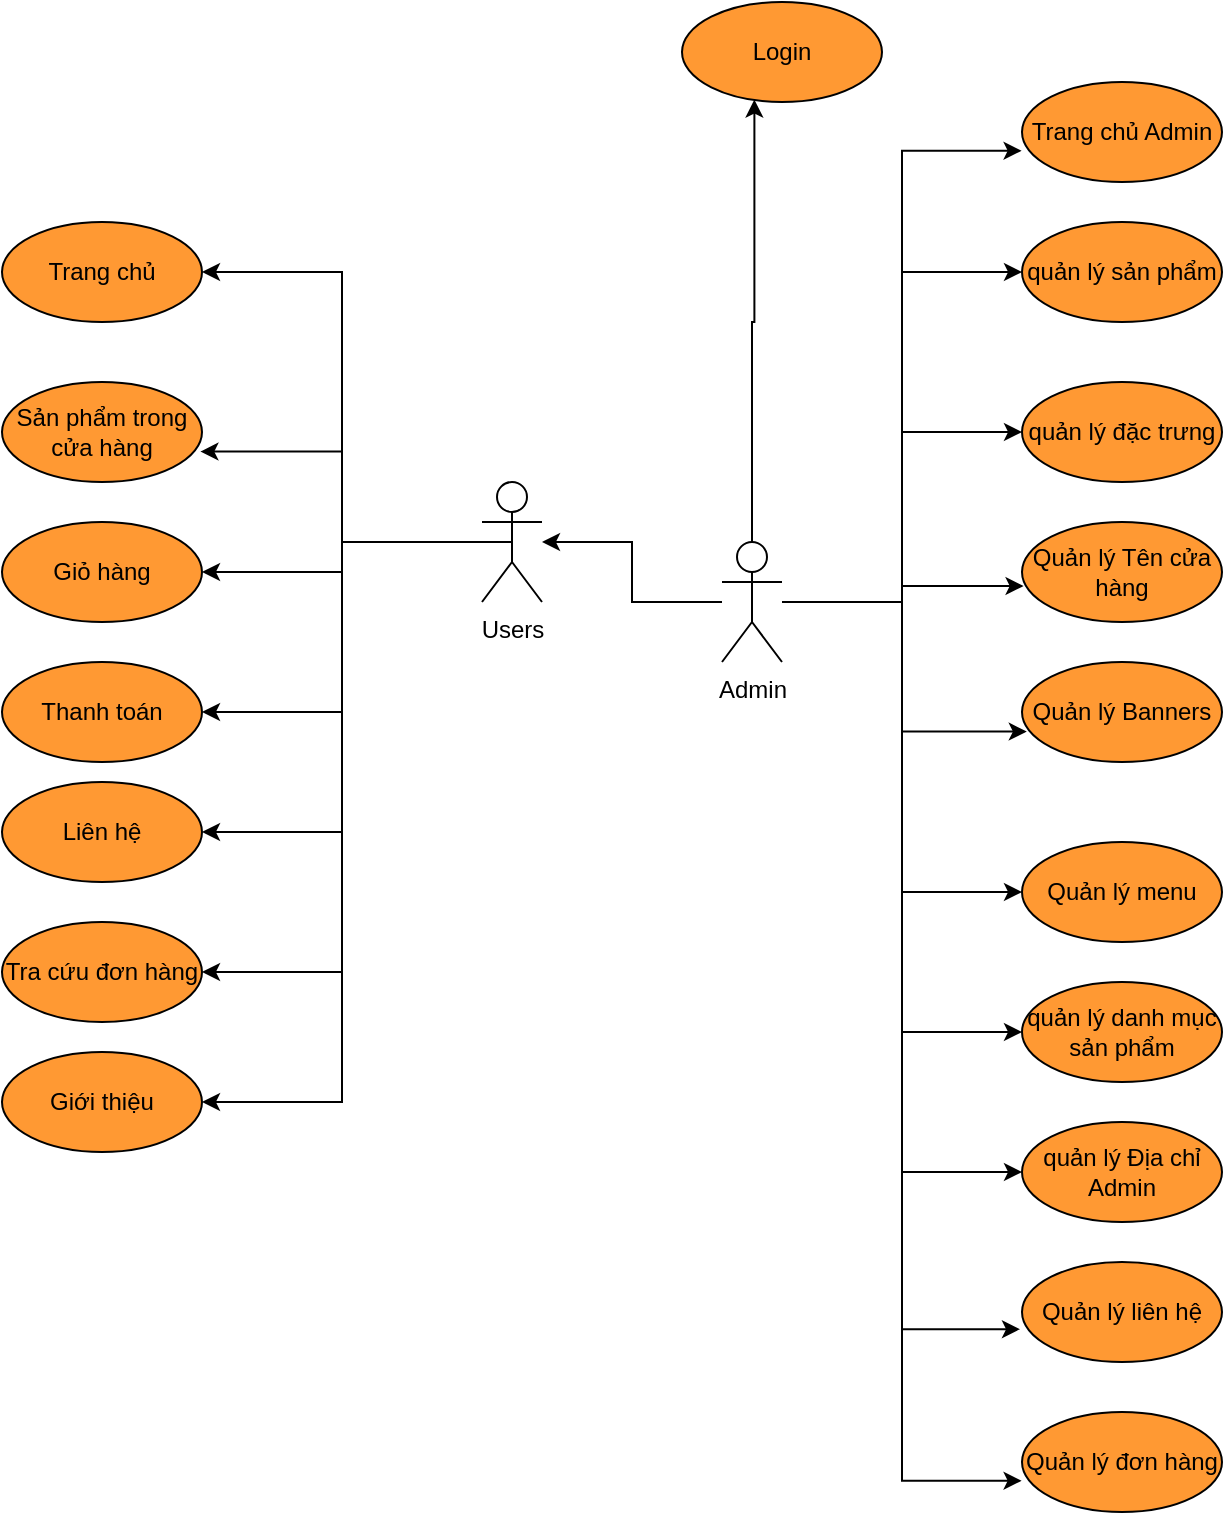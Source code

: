 <mxfile version="22.1.21" type="device">
  <diagram name="Page-1" id="Sa3PjpMdJ_gF2D_CngqN">
    <mxGraphModel dx="521" dy="613" grid="1" gridSize="10" guides="1" tooltips="1" connect="1" arrows="1" fold="1" page="1" pageScale="1" pageWidth="850" pageHeight="1100" math="0" shadow="0">
      <root>
        <mxCell id="0" />
        <mxCell id="1" parent="0" />
        <mxCell id="oByy2wQYsLUBBG1j0j8f-45" style="edgeStyle=orthogonalEdgeStyle;rounded=0;orthogonalLoop=1;jettySize=auto;html=1;exitX=0.5;exitY=0.5;exitDx=0;exitDy=0;exitPerimeter=0;entryX=1;entryY=0.5;entryDx=0;entryDy=0;" parent="1" source="oByy2wQYsLUBBG1j0j8f-1" target="oByy2wQYsLUBBG1j0j8f-2" edge="1">
          <mxGeometry relative="1" as="geometry" />
        </mxCell>
        <mxCell id="oByy2wQYsLUBBG1j0j8f-47" style="edgeStyle=orthogonalEdgeStyle;rounded=0;orthogonalLoop=1;jettySize=auto;html=1;" parent="1" source="oByy2wQYsLUBBG1j0j8f-1" target="oByy2wQYsLUBBG1j0j8f-4" edge="1">
          <mxGeometry relative="1" as="geometry" />
        </mxCell>
        <mxCell id="oByy2wQYsLUBBG1j0j8f-48" style="edgeStyle=orthogonalEdgeStyle;rounded=0;orthogonalLoop=1;jettySize=auto;html=1;entryX=1;entryY=0.5;entryDx=0;entryDy=0;" parent="1" source="oByy2wQYsLUBBG1j0j8f-1" target="oByy2wQYsLUBBG1j0j8f-5" edge="1">
          <mxGeometry relative="1" as="geometry" />
        </mxCell>
        <mxCell id="oByy2wQYsLUBBG1j0j8f-49" style="edgeStyle=orthogonalEdgeStyle;rounded=0;orthogonalLoop=1;jettySize=auto;html=1;entryX=1;entryY=0.5;entryDx=0;entryDy=0;" parent="1" source="oByy2wQYsLUBBG1j0j8f-1" target="oByy2wQYsLUBBG1j0j8f-6" edge="1">
          <mxGeometry relative="1" as="geometry" />
        </mxCell>
        <mxCell id="oByy2wQYsLUBBG1j0j8f-50" style="edgeStyle=orthogonalEdgeStyle;rounded=0;orthogonalLoop=1;jettySize=auto;html=1;entryX=1;entryY=0.5;entryDx=0;entryDy=0;" parent="1" source="oByy2wQYsLUBBG1j0j8f-1" target="oByy2wQYsLUBBG1j0j8f-7" edge="1">
          <mxGeometry relative="1" as="geometry" />
        </mxCell>
        <mxCell id="oByy2wQYsLUBBG1j0j8f-51" style="edgeStyle=orthogonalEdgeStyle;rounded=0;orthogonalLoop=1;jettySize=auto;html=1;entryX=1;entryY=0.5;entryDx=0;entryDy=0;" parent="1" source="oByy2wQYsLUBBG1j0j8f-1" target="oByy2wQYsLUBBG1j0j8f-17" edge="1">
          <mxGeometry relative="1" as="geometry" />
        </mxCell>
        <mxCell id="oByy2wQYsLUBBG1j0j8f-1" value="Users" style="shape=umlActor;verticalLabelPosition=bottom;verticalAlign=top;html=1;outlineConnect=0;" parent="1" vertex="1">
          <mxGeometry x="310" y="240" width="30" height="60" as="geometry" />
        </mxCell>
        <mxCell id="oByy2wQYsLUBBG1j0j8f-2" value="Trang chủ" style="ellipse;whiteSpace=wrap;html=1;fillColor=#FF9933;" parent="1" vertex="1">
          <mxGeometry x="70" y="110" width="100" height="50" as="geometry" />
        </mxCell>
        <mxCell id="oByy2wQYsLUBBG1j0j8f-3" value="Sản phẩm trong cửa hàng" style="ellipse;whiteSpace=wrap;html=1;fillColor=#FF9933;" parent="1" vertex="1">
          <mxGeometry x="70" y="190" width="100" height="50" as="geometry" />
        </mxCell>
        <mxCell id="oByy2wQYsLUBBG1j0j8f-4" value="Giỏ hàng" style="ellipse;whiteSpace=wrap;html=1;fillColor=#FF9933;" parent="1" vertex="1">
          <mxGeometry x="70" y="260" width="100" height="50" as="geometry" />
        </mxCell>
        <mxCell id="oByy2wQYsLUBBG1j0j8f-5" value="Thanh toán" style="ellipse;whiteSpace=wrap;html=1;fillColor=#FF9933;" parent="1" vertex="1">
          <mxGeometry x="70" y="330" width="100" height="50" as="geometry" />
        </mxCell>
        <mxCell id="oByy2wQYsLUBBG1j0j8f-6" value="Liên hệ" style="ellipse;whiteSpace=wrap;html=1;fillColor=#FF9933;" parent="1" vertex="1">
          <mxGeometry x="70" y="390" width="100" height="50" as="geometry" />
        </mxCell>
        <mxCell id="oByy2wQYsLUBBG1j0j8f-7" value="Tra cứu đơn hàng" style="ellipse;whiteSpace=wrap;html=1;fillColor=#FF9933;" parent="1" vertex="1">
          <mxGeometry x="70" y="460" width="100" height="50" as="geometry" />
        </mxCell>
        <mxCell id="oByy2wQYsLUBBG1j0j8f-17" value="Giới thiệu" style="ellipse;whiteSpace=wrap;html=1;fillColor=#FF9933;" parent="1" vertex="1">
          <mxGeometry x="70" y="525" width="100" height="50" as="geometry" />
        </mxCell>
        <mxCell id="oByy2wQYsLUBBG1j0j8f-38" style="edgeStyle=orthogonalEdgeStyle;rounded=0;orthogonalLoop=1;jettySize=auto;html=1;entryX=0;entryY=0.5;entryDx=0;entryDy=0;" parent="1" source="oByy2wQYsLUBBG1j0j8f-19" target="oByy2wQYsLUBBG1j0j8f-31" edge="1">
          <mxGeometry relative="1" as="geometry" />
        </mxCell>
        <mxCell id="oByy2wQYsLUBBG1j0j8f-39" style="edgeStyle=orthogonalEdgeStyle;rounded=0;orthogonalLoop=1;jettySize=auto;html=1;entryX=0;entryY=0.5;entryDx=0;entryDy=0;" parent="1" source="oByy2wQYsLUBBG1j0j8f-19" target="oByy2wQYsLUBBG1j0j8f-32" edge="1">
          <mxGeometry relative="1" as="geometry" />
        </mxCell>
        <mxCell id="oByy2wQYsLUBBG1j0j8f-41" style="edgeStyle=orthogonalEdgeStyle;rounded=0;orthogonalLoop=1;jettySize=auto;html=1;entryX=0;entryY=0.5;entryDx=0;entryDy=0;" parent="1" source="oByy2wQYsLUBBG1j0j8f-19" target="oByy2wQYsLUBBG1j0j8f-34" edge="1">
          <mxGeometry relative="1" as="geometry" />
        </mxCell>
        <mxCell id="oByy2wQYsLUBBG1j0j8f-52" style="edgeStyle=orthogonalEdgeStyle;rounded=0;orthogonalLoop=1;jettySize=auto;html=1;" parent="1" source="oByy2wQYsLUBBG1j0j8f-19" target="oByy2wQYsLUBBG1j0j8f-1" edge="1">
          <mxGeometry relative="1" as="geometry" />
        </mxCell>
        <mxCell id="ygEoYcgxXAFF0fWFpS0w-7" style="edgeStyle=orthogonalEdgeStyle;rounded=0;orthogonalLoop=1;jettySize=auto;html=1;entryX=0;entryY=0.5;entryDx=0;entryDy=0;" edge="1" parent="1" source="oByy2wQYsLUBBG1j0j8f-19" target="ygEoYcgxXAFF0fWFpS0w-6">
          <mxGeometry relative="1" as="geometry" />
        </mxCell>
        <mxCell id="ygEoYcgxXAFF0fWFpS0w-8" style="edgeStyle=orthogonalEdgeStyle;rounded=0;orthogonalLoop=1;jettySize=auto;html=1;entryX=0;entryY=0.5;entryDx=0;entryDy=0;" edge="1" parent="1" source="oByy2wQYsLUBBG1j0j8f-19" target="oByy2wQYsLUBBG1j0j8f-33">
          <mxGeometry relative="1" as="geometry" />
        </mxCell>
        <mxCell id="oByy2wQYsLUBBG1j0j8f-19" value="Admin" style="shape=umlActor;verticalLabelPosition=bottom;verticalAlign=top;html=1;outlineConnect=0;" parent="1" vertex="1">
          <mxGeometry x="430" y="270" width="30" height="60" as="geometry" />
        </mxCell>
        <mxCell id="oByy2wQYsLUBBG1j0j8f-27" value="Login" style="ellipse;whiteSpace=wrap;html=1;fillColor=#FF9933;" parent="1" vertex="1">
          <mxGeometry x="410" width="100" height="50" as="geometry" />
        </mxCell>
        <mxCell id="oByy2wQYsLUBBG1j0j8f-29" value="Trang chủ Admin" style="ellipse;whiteSpace=wrap;html=1;fillColor=#FF9933;" parent="1" vertex="1">
          <mxGeometry x="580" y="40" width="100" height="50" as="geometry" />
        </mxCell>
        <mxCell id="oByy2wQYsLUBBG1j0j8f-30" style="edgeStyle=orthogonalEdgeStyle;rounded=0;orthogonalLoop=1;jettySize=auto;html=1;entryX=0.362;entryY=0.976;entryDx=0;entryDy=0;entryPerimeter=0;" parent="1" source="oByy2wQYsLUBBG1j0j8f-19" target="oByy2wQYsLUBBG1j0j8f-27" edge="1">
          <mxGeometry relative="1" as="geometry" />
        </mxCell>
        <mxCell id="oByy2wQYsLUBBG1j0j8f-31" value="quản lý sản phẩm" style="ellipse;whiteSpace=wrap;html=1;fillColor=#FF9933;" parent="1" vertex="1">
          <mxGeometry x="580" y="110" width="100" height="50" as="geometry" />
        </mxCell>
        <mxCell id="oByy2wQYsLUBBG1j0j8f-32" value="quản lý đặc trưng" style="ellipse;whiteSpace=wrap;html=1;fillColor=#FF9933;" parent="1" vertex="1">
          <mxGeometry x="580" y="190" width="100" height="50" as="geometry" />
        </mxCell>
        <mxCell id="oByy2wQYsLUBBG1j0j8f-33" value="quản lý danh mục sản phẩm" style="ellipse;whiteSpace=wrap;html=1;fillColor=#FF9933;" parent="1" vertex="1">
          <mxGeometry x="580" y="490" width="100" height="50" as="geometry" />
        </mxCell>
        <mxCell id="oByy2wQYsLUBBG1j0j8f-34" value="quản lý Địa chỉ Admin" style="ellipse;whiteSpace=wrap;html=1;fillColor=#FF9933;" parent="1" vertex="1">
          <mxGeometry x="580" y="560" width="100" height="50" as="geometry" />
        </mxCell>
        <mxCell id="oByy2wQYsLUBBG1j0j8f-35" value="Quản lý liên hệ" style="ellipse;whiteSpace=wrap;html=1;fillColor=#FF9933;" parent="1" vertex="1">
          <mxGeometry x="580" y="630" width="100" height="50" as="geometry" />
        </mxCell>
        <mxCell id="oByy2wQYsLUBBG1j0j8f-36" value="Quản lý đơn hàng" style="ellipse;whiteSpace=wrap;html=1;fillColor=#FF9933;" parent="1" vertex="1">
          <mxGeometry x="580" y="705" width="100" height="50" as="geometry" />
        </mxCell>
        <mxCell id="oByy2wQYsLUBBG1j0j8f-37" style="edgeStyle=orthogonalEdgeStyle;rounded=0;orthogonalLoop=1;jettySize=auto;html=1;entryX=-0.002;entryY=0.688;entryDx=0;entryDy=0;entryPerimeter=0;" parent="1" source="oByy2wQYsLUBBG1j0j8f-19" target="oByy2wQYsLUBBG1j0j8f-29" edge="1">
          <mxGeometry relative="1" as="geometry" />
        </mxCell>
        <mxCell id="oByy2wQYsLUBBG1j0j8f-42" style="edgeStyle=orthogonalEdgeStyle;rounded=0;orthogonalLoop=1;jettySize=auto;html=1;entryX=-0.01;entryY=0.672;entryDx=0;entryDy=0;entryPerimeter=0;" parent="1" source="oByy2wQYsLUBBG1j0j8f-19" target="oByy2wQYsLUBBG1j0j8f-35" edge="1">
          <mxGeometry relative="1" as="geometry" />
        </mxCell>
        <mxCell id="oByy2wQYsLUBBG1j0j8f-43" style="edgeStyle=orthogonalEdgeStyle;rounded=0;orthogonalLoop=1;jettySize=auto;html=1;entryX=-0.002;entryY=0.688;entryDx=0;entryDy=0;entryPerimeter=0;" parent="1" source="oByy2wQYsLUBBG1j0j8f-19" target="oByy2wQYsLUBBG1j0j8f-36" edge="1">
          <mxGeometry relative="1" as="geometry" />
        </mxCell>
        <mxCell id="oByy2wQYsLUBBG1j0j8f-46" style="edgeStyle=orthogonalEdgeStyle;rounded=0;orthogonalLoop=1;jettySize=auto;html=1;entryX=0.992;entryY=0.696;entryDx=0;entryDy=0;entryPerimeter=0;" parent="1" source="oByy2wQYsLUBBG1j0j8f-1" target="oByy2wQYsLUBBG1j0j8f-3" edge="1">
          <mxGeometry relative="1" as="geometry" />
        </mxCell>
        <mxCell id="ygEoYcgxXAFF0fWFpS0w-1" value="Quản lý Tên cửa hàng" style="ellipse;whiteSpace=wrap;html=1;fillColor=#FF9933;" vertex="1" parent="1">
          <mxGeometry x="580" y="260" width="100" height="50" as="geometry" />
        </mxCell>
        <mxCell id="ygEoYcgxXAFF0fWFpS0w-2" value="Quản lý Banners" style="ellipse;whiteSpace=wrap;html=1;fillColor=#FF9933;" vertex="1" parent="1">
          <mxGeometry x="580" y="330" width="100" height="50" as="geometry" />
        </mxCell>
        <mxCell id="ygEoYcgxXAFF0fWFpS0w-4" style="edgeStyle=orthogonalEdgeStyle;rounded=0;orthogonalLoop=1;jettySize=auto;html=1;entryX=0.008;entryY=0.64;entryDx=0;entryDy=0;entryPerimeter=0;" edge="1" parent="1" source="oByy2wQYsLUBBG1j0j8f-19" target="ygEoYcgxXAFF0fWFpS0w-1">
          <mxGeometry relative="1" as="geometry" />
        </mxCell>
        <mxCell id="ygEoYcgxXAFF0fWFpS0w-5" style="edgeStyle=orthogonalEdgeStyle;rounded=0;orthogonalLoop=1;jettySize=auto;html=1;entryX=0.024;entryY=0.696;entryDx=0;entryDy=0;entryPerimeter=0;" edge="1" parent="1" source="oByy2wQYsLUBBG1j0j8f-19" target="ygEoYcgxXAFF0fWFpS0w-2">
          <mxGeometry relative="1" as="geometry" />
        </mxCell>
        <mxCell id="ygEoYcgxXAFF0fWFpS0w-6" value="Quản lý menu" style="ellipse;whiteSpace=wrap;html=1;fillColor=#FF9933;" vertex="1" parent="1">
          <mxGeometry x="580" y="420" width="100" height="50" as="geometry" />
        </mxCell>
      </root>
    </mxGraphModel>
  </diagram>
</mxfile>
